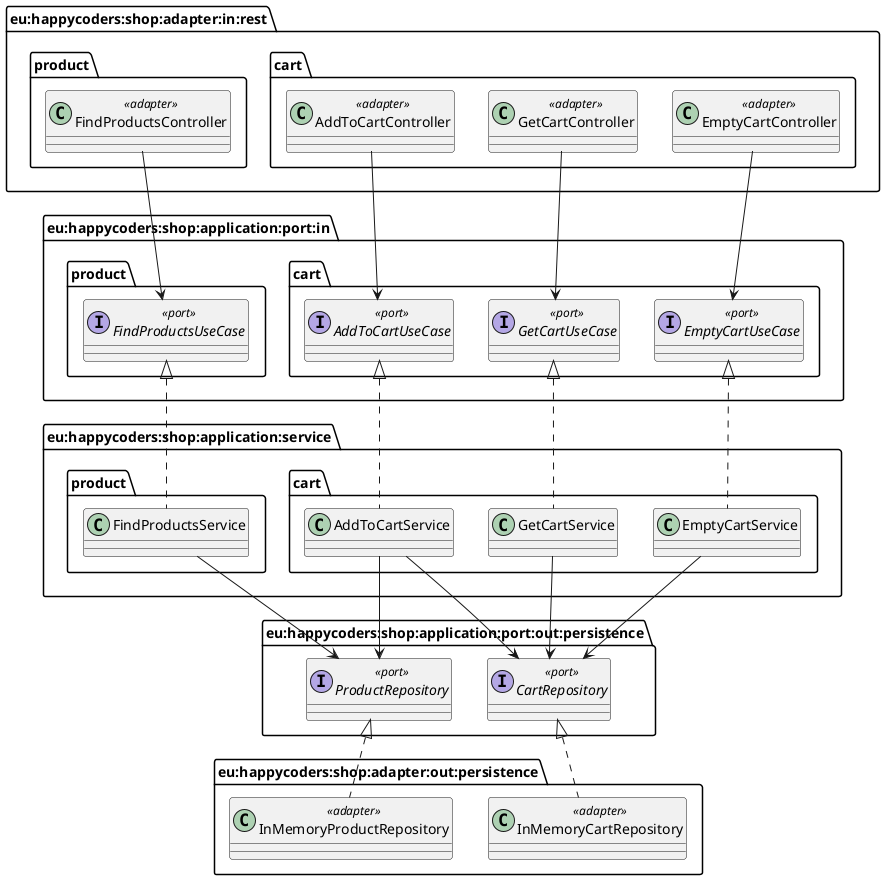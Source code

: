 @startuml
package "eu:happycoders:shop:adapter:in:rest" {
    package "cart" {
        class EmptyCartController<<adapter>> {}
        class GetCartController<<adapter>> {}
        class AddToCartController<<adapter>> {}
    }
    package "product" {
        class FindProductsController<<adapter>> {}
    }
}

package "eu:happycoders:shop:application:port:in" {
    package "cart" {
        interface EmptyCartUseCase<<port>> {}
        interface GetCartUseCase<<port>> {}
        interface AddToCartUseCase<<port>> {}

        EmptyCartController --> EmptyCartUseCase
        GetCartController --> GetCartUseCase
        AddToCartController --> AddToCartUseCase
    }
    package "product" {
        interface FindProductsUseCase<<port>>

        FindProductsController --> FindProductsUseCase
    }
}

package "eu:happycoders:shop:application:service" {
    package "cart" {
        EmptyCartUseCase <|.. EmptyCartService
        GetCartUseCase <|.. GetCartService
        AddToCartUseCase <|.. AddToCartService
    }
    package "product" {
        FindProductsUseCase <|.. FindProductsService
    }
}

package "eu:happycoders:shop:application:port:out:persistence" {
        interface CartRepository<<port>>
        interface ProductRepository<<port>>

        AddToCartService --> CartRepository
        AddToCartService --> ProductRepository
        EmptyCartService --> CartRepository
        GetCartService --> CartRepository

        FindProductsService --> ProductRepository
}

package "eu:happycoders:shop:adapter:out:persistence" {
        class InMemoryCartRepository<<adapter>> {}
        class InMemoryProductRepository<<adapter>> {}

        CartRepository <|.. InMemoryCartRepository
        ProductRepository <|.. InMemoryProductRepository
}
@enduml